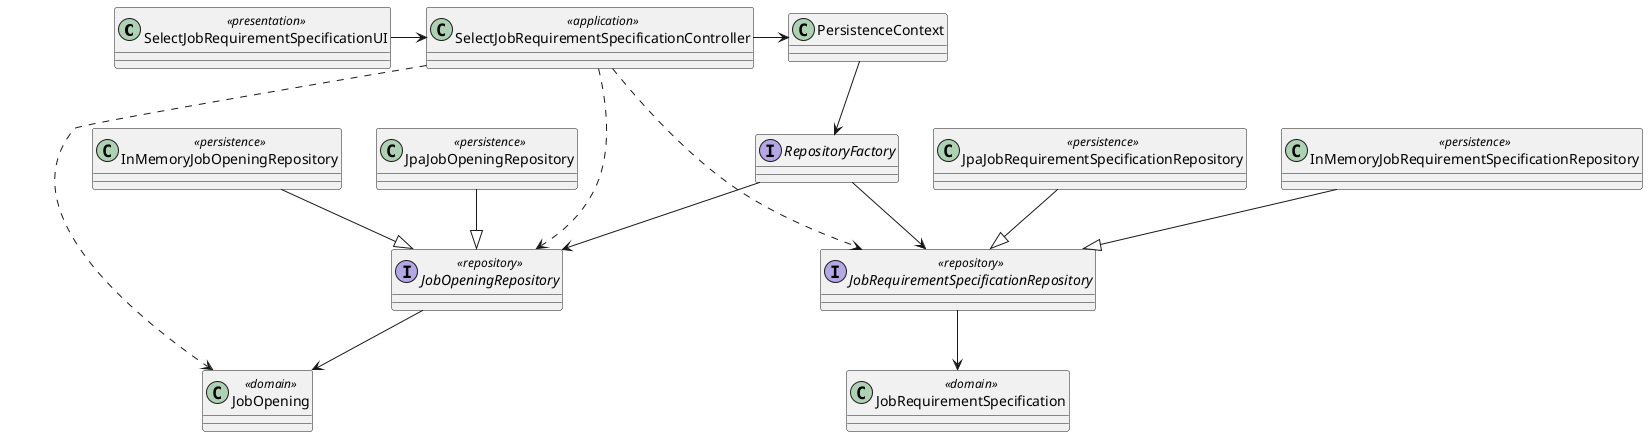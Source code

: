 @startuml
'https://plantuml.com/class-diagram

class SelectJobRequirementSpecificationUI <<presentation>>
class SelectJobRequirementSpecificationController <<application>>
class PersistenceContext
interface RepositoryFactory
interface JobOpeningRepository <<repository>>
interface JobRequirementSpecificationRepository <<repository>>
class InMemoryJobOpeningRepository <<persistence>>
class JpaJobOpeningRepository <<persistence>>
class InMemoryJobRequirementSpecificationRepository <<persistence>>
class JpaJobRequirementSpecificationRepository <<persistence>>
class JobOpening <<domain>>
class JobRequirementSpecification <<domain>>

SelectJobRequirementSpecificationUI -> SelectJobRequirementSpecificationController
SelectJobRequirementSpecificationController -> PersistenceContext
PersistenceContext --> RepositoryFactory
SelectJobRequirementSpecificationController ..> JobOpeningRepository
SelectJobRequirementSpecificationController ..> JobRequirementSpecificationRepository
RepositoryFactory --> JobOpeningRepository
RepositoryFactory --> JobRequirementSpecificationRepository
SelectJobRequirementSpecificationController ..> JobOpening
JobOpeningRepository --> JobOpening
JobRequirementSpecificationRepository --> JobRequirementSpecification
JpaJobOpeningRepository --|> JobOpeningRepository
InMemoryJobOpeningRepository --|> JobOpeningRepository
InMemoryJobRequirementSpecificationRepository --|> JobRequirementSpecificationRepository
JpaJobRequirementSpecificationRepository --|> JobRequirementSpecificationRepository

@enduml